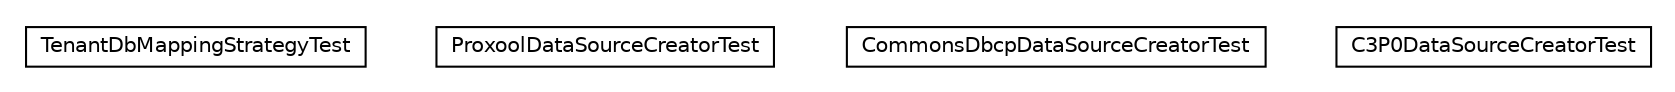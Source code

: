 #!/usr/local/bin/dot
#
# Class diagram 
# Generated by UMLGraph version R5_6_6-8-g8d7759 (http://www.umlgraph.org/)
#

digraph G {
	edge [fontname="Helvetica",fontsize=10,labelfontname="Helvetica",labelfontsize=10];
	node [fontname="Helvetica",fontsize=10,shape=plaintext];
	nodesep=0.25;
	ranksep=0.5;
	// org.dayatang.datasource4saas.dscreator.TenantDbMappingStrategyTest
	c9194 [label=<<table title="org.dayatang.datasource4saas.dscreator.TenantDbMappingStrategyTest" border="0" cellborder="1" cellspacing="0" cellpadding="2" port="p" href="./TenantDbMappingStrategyTest.html">
		<tr><td><table border="0" cellspacing="0" cellpadding="1">
<tr><td align="center" balign="center"> TenantDbMappingStrategyTest </td></tr>
		</table></td></tr>
		</table>>, URL="./TenantDbMappingStrategyTest.html", fontname="Helvetica", fontcolor="black", fontsize=10.0];
	// org.dayatang.datasource4saas.dscreator.ProxoolDataSourceCreatorTest
	c9195 [label=<<table title="org.dayatang.datasource4saas.dscreator.ProxoolDataSourceCreatorTest" border="0" cellborder="1" cellspacing="0" cellpadding="2" port="p" href="./ProxoolDataSourceCreatorTest.html">
		<tr><td><table border="0" cellspacing="0" cellpadding="1">
<tr><td align="center" balign="center"> ProxoolDataSourceCreatorTest </td></tr>
		</table></td></tr>
		</table>>, URL="./ProxoolDataSourceCreatorTest.html", fontname="Helvetica", fontcolor="black", fontsize=10.0];
	// org.dayatang.datasource4saas.dscreator.CommonsDbcpDataSourceCreatorTest
	c9196 [label=<<table title="org.dayatang.datasource4saas.dscreator.CommonsDbcpDataSourceCreatorTest" border="0" cellborder="1" cellspacing="0" cellpadding="2" port="p" href="./CommonsDbcpDataSourceCreatorTest.html">
		<tr><td><table border="0" cellspacing="0" cellpadding="1">
<tr><td align="center" balign="center"> CommonsDbcpDataSourceCreatorTest </td></tr>
		</table></td></tr>
		</table>>, URL="./CommonsDbcpDataSourceCreatorTest.html", fontname="Helvetica", fontcolor="black", fontsize=10.0];
	// org.dayatang.datasource4saas.dscreator.C3P0DataSourceCreatorTest
	c9197 [label=<<table title="org.dayatang.datasource4saas.dscreator.C3P0DataSourceCreatorTest" border="0" cellborder="1" cellspacing="0" cellpadding="2" port="p" href="./C3P0DataSourceCreatorTest.html">
		<tr><td><table border="0" cellspacing="0" cellpadding="1">
<tr><td align="center" balign="center"> C3P0DataSourceCreatorTest </td></tr>
		</table></td></tr>
		</table>>, URL="./C3P0DataSourceCreatorTest.html", fontname="Helvetica", fontcolor="black", fontsize=10.0];
}

